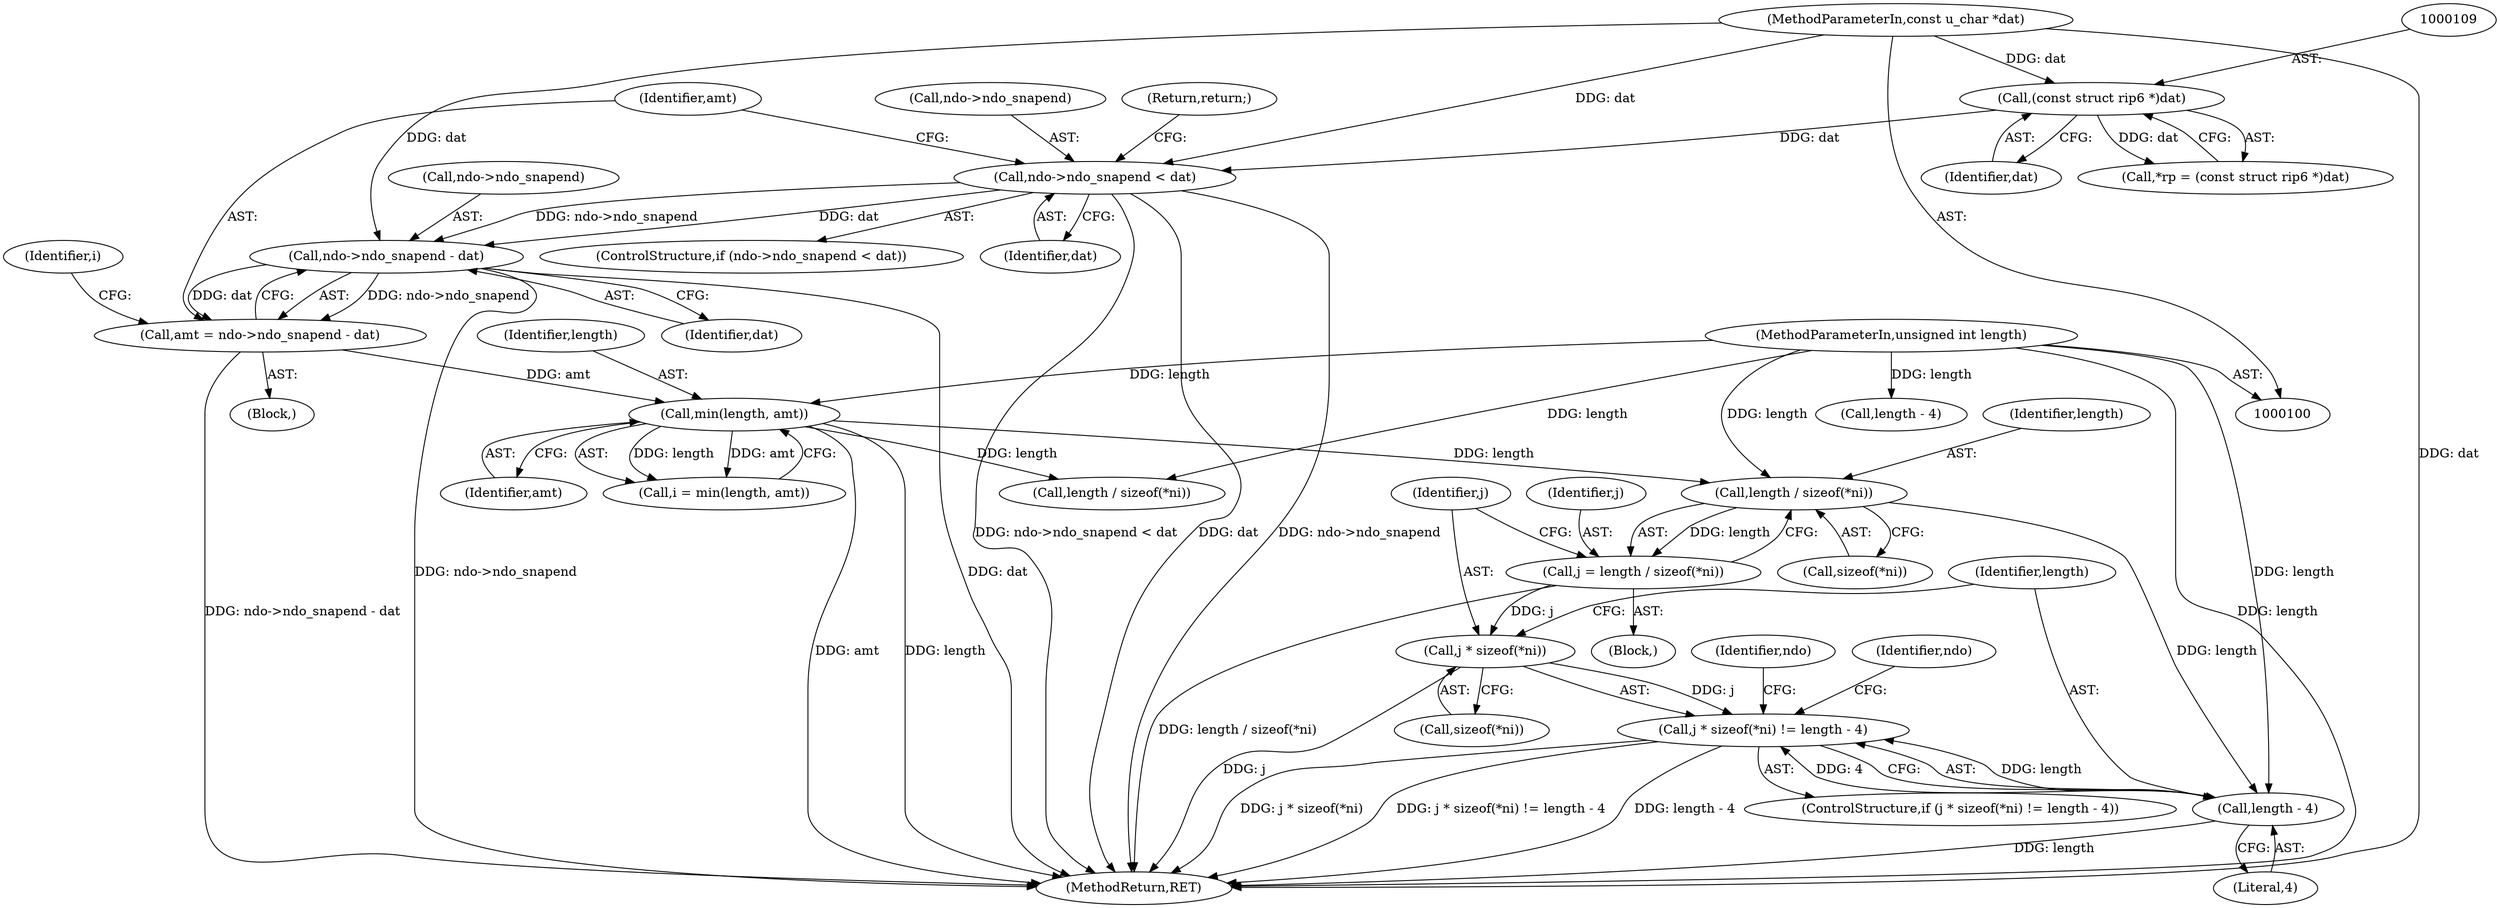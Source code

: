 digraph "1_tcpdump_e942fb84fbe3a73a98a00d2a279425872b5fb9d2@API" {
"1000271" [label="(Call,length / sizeof(*ni))"];
"1000132" [label="(Call,min(length, amt))"];
"1000103" [label="(MethodParameterIn,unsigned int length)"];
"1000123" [label="(Call,amt = ndo->ndo_snapend - dat)"];
"1000125" [label="(Call,ndo->ndo_snapend - dat)"];
"1000117" [label="(Call,ndo->ndo_snapend < dat)"];
"1000108" [label="(Call,(const struct rip6 *)dat)"];
"1000102" [label="(MethodParameterIn,const u_char *dat)"];
"1000269" [label="(Call,j = length / sizeof(*ni))"];
"1000278" [label="(Call,j * sizeof(*ni))"];
"1000277" [label="(Call,j * sizeof(*ni) != length - 4)"];
"1000283" [label="(Call,length - 4)"];
"1000388" [label="(MethodReturn,RET)"];
"1000270" [label="(Identifier,j)"];
"1000288" [label="(Identifier,ndo)"];
"1000284" [label="(Identifier,length)"];
"1000271" [label="(Call,length / sizeof(*ni))"];
"1000134" [label="(Identifier,amt)"];
"1000279" [label="(Identifier,j)"];
"1000123" [label="(Call,amt = ndo->ndo_snapend - dat)"];
"1000125" [label="(Call,ndo->ndo_snapend - dat)"];
"1000117" [label="(Call,ndo->ndo_snapend < dat)"];
"1000285" [label="(Literal,4)"];
"1000104" [label="(Block,)"];
"1000273" [label="(Call,sizeof(*ni))"];
"1000133" [label="(Identifier,length)"];
"1000283" [label="(Call,length - 4)"];
"1000116" [label="(ControlStructure,if (ndo->ndo_snapend < dat))"];
"1000272" [label="(Identifier,length)"];
"1000132" [label="(Call,min(length, amt))"];
"1000297" [label="(Identifier,ndo)"];
"1000124" [label="(Identifier,amt)"];
"1000131" [label="(Identifier,i)"];
"1000276" [label="(ControlStructure,if (j * sizeof(*ni) != length - 4))"];
"1000103" [label="(MethodParameterIn,unsigned int length)"];
"1000159" [label="(Call,length / sizeof(*ni))"];
"1000110" [label="(Identifier,dat)"];
"1000278" [label="(Call,j * sizeof(*ni))"];
"1000118" [label="(Call,ndo->ndo_snapend)"];
"1000277" [label="(Call,j * sizeof(*ni) != length - 4)"];
"1000108" [label="(Call,(const struct rip6 *)dat)"];
"1000197" [label="(Call,length - 4)"];
"1000121" [label="(Identifier,dat)"];
"1000129" [label="(Identifier,dat)"];
"1000280" [label="(Call,sizeof(*ni))"];
"1000155" [label="(Block,)"];
"1000122" [label="(Return,return;)"];
"1000126" [label="(Call,ndo->ndo_snapend)"];
"1000269" [label="(Call,j = length / sizeof(*ni))"];
"1000130" [label="(Call,i = min(length, amt))"];
"1000106" [label="(Call,*rp = (const struct rip6 *)dat)"];
"1000102" [label="(MethodParameterIn,const u_char *dat)"];
"1000271" -> "1000269"  [label="AST: "];
"1000271" -> "1000273"  [label="CFG: "];
"1000272" -> "1000271"  [label="AST: "];
"1000273" -> "1000271"  [label="AST: "];
"1000269" -> "1000271"  [label="CFG: "];
"1000271" -> "1000269"  [label="DDG: length"];
"1000132" -> "1000271"  [label="DDG: length"];
"1000103" -> "1000271"  [label="DDG: length"];
"1000271" -> "1000283"  [label="DDG: length"];
"1000132" -> "1000130"  [label="AST: "];
"1000132" -> "1000134"  [label="CFG: "];
"1000133" -> "1000132"  [label="AST: "];
"1000134" -> "1000132"  [label="AST: "];
"1000130" -> "1000132"  [label="CFG: "];
"1000132" -> "1000388"  [label="DDG: amt"];
"1000132" -> "1000388"  [label="DDG: length"];
"1000132" -> "1000130"  [label="DDG: length"];
"1000132" -> "1000130"  [label="DDG: amt"];
"1000103" -> "1000132"  [label="DDG: length"];
"1000123" -> "1000132"  [label="DDG: amt"];
"1000132" -> "1000159"  [label="DDG: length"];
"1000103" -> "1000100"  [label="AST: "];
"1000103" -> "1000388"  [label="DDG: length"];
"1000103" -> "1000159"  [label="DDG: length"];
"1000103" -> "1000197"  [label="DDG: length"];
"1000103" -> "1000283"  [label="DDG: length"];
"1000123" -> "1000104"  [label="AST: "];
"1000123" -> "1000125"  [label="CFG: "];
"1000124" -> "1000123"  [label="AST: "];
"1000125" -> "1000123"  [label="AST: "];
"1000131" -> "1000123"  [label="CFG: "];
"1000123" -> "1000388"  [label="DDG: ndo->ndo_snapend - dat"];
"1000125" -> "1000123"  [label="DDG: ndo->ndo_snapend"];
"1000125" -> "1000123"  [label="DDG: dat"];
"1000125" -> "1000129"  [label="CFG: "];
"1000126" -> "1000125"  [label="AST: "];
"1000129" -> "1000125"  [label="AST: "];
"1000125" -> "1000388"  [label="DDG: ndo->ndo_snapend"];
"1000125" -> "1000388"  [label="DDG: dat"];
"1000117" -> "1000125"  [label="DDG: ndo->ndo_snapend"];
"1000117" -> "1000125"  [label="DDG: dat"];
"1000102" -> "1000125"  [label="DDG: dat"];
"1000117" -> "1000116"  [label="AST: "];
"1000117" -> "1000121"  [label="CFG: "];
"1000118" -> "1000117"  [label="AST: "];
"1000121" -> "1000117"  [label="AST: "];
"1000122" -> "1000117"  [label="CFG: "];
"1000124" -> "1000117"  [label="CFG: "];
"1000117" -> "1000388"  [label="DDG: ndo->ndo_snapend < dat"];
"1000117" -> "1000388"  [label="DDG: dat"];
"1000117" -> "1000388"  [label="DDG: ndo->ndo_snapend"];
"1000108" -> "1000117"  [label="DDG: dat"];
"1000102" -> "1000117"  [label="DDG: dat"];
"1000108" -> "1000106"  [label="AST: "];
"1000108" -> "1000110"  [label="CFG: "];
"1000109" -> "1000108"  [label="AST: "];
"1000110" -> "1000108"  [label="AST: "];
"1000106" -> "1000108"  [label="CFG: "];
"1000108" -> "1000106"  [label="DDG: dat"];
"1000102" -> "1000108"  [label="DDG: dat"];
"1000102" -> "1000100"  [label="AST: "];
"1000102" -> "1000388"  [label="DDG: dat"];
"1000269" -> "1000155"  [label="AST: "];
"1000270" -> "1000269"  [label="AST: "];
"1000279" -> "1000269"  [label="CFG: "];
"1000269" -> "1000388"  [label="DDG: length / sizeof(*ni)"];
"1000269" -> "1000278"  [label="DDG: j"];
"1000278" -> "1000277"  [label="AST: "];
"1000278" -> "1000280"  [label="CFG: "];
"1000279" -> "1000278"  [label="AST: "];
"1000280" -> "1000278"  [label="AST: "];
"1000284" -> "1000278"  [label="CFG: "];
"1000278" -> "1000388"  [label="DDG: j"];
"1000278" -> "1000277"  [label="DDG: j"];
"1000277" -> "1000276"  [label="AST: "];
"1000277" -> "1000283"  [label="CFG: "];
"1000283" -> "1000277"  [label="AST: "];
"1000288" -> "1000277"  [label="CFG: "];
"1000297" -> "1000277"  [label="CFG: "];
"1000277" -> "1000388"  [label="DDG: j * sizeof(*ni)"];
"1000277" -> "1000388"  [label="DDG: j * sizeof(*ni) != length - 4"];
"1000277" -> "1000388"  [label="DDG: length - 4"];
"1000283" -> "1000277"  [label="DDG: length"];
"1000283" -> "1000277"  [label="DDG: 4"];
"1000283" -> "1000285"  [label="CFG: "];
"1000284" -> "1000283"  [label="AST: "];
"1000285" -> "1000283"  [label="AST: "];
"1000283" -> "1000388"  [label="DDG: length"];
}
